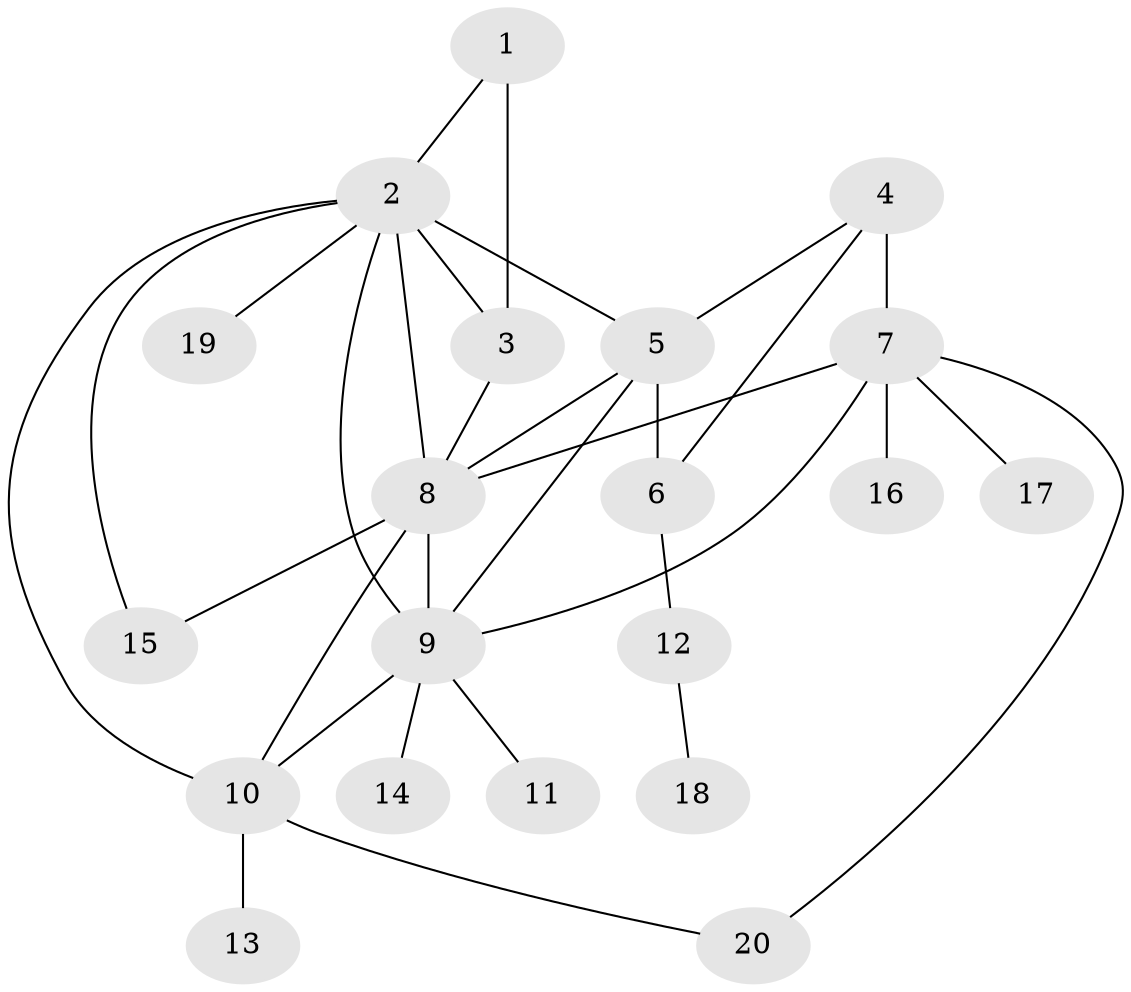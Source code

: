 // original degree distribution, {7: 0.015873015873015872, 8: 0.047619047619047616, 3: 0.14285714285714285, 5: 0.07936507936507936, 9: 0.015873015873015872, 11: 0.015873015873015872, 1: 0.49206349206349204, 2: 0.1746031746031746, 4: 0.015873015873015872}
// Generated by graph-tools (version 1.1) at 2025/52/03/04/25 22:52:46]
// undirected, 20 vertices, 31 edges
graph export_dot {
  node [color=gray90,style=filled];
  1;
  2;
  3;
  4;
  5;
  6;
  7;
  8;
  9;
  10;
  11;
  12;
  13;
  14;
  15;
  16;
  17;
  18;
  19;
  20;
  1 -- 2 [weight=1.0];
  1 -- 3 [weight=3.0];
  2 -- 3 [weight=2.0];
  2 -- 5 [weight=3.0];
  2 -- 8 [weight=2.0];
  2 -- 9 [weight=1.0];
  2 -- 10 [weight=2.0];
  2 -- 15 [weight=1.0];
  2 -- 19 [weight=1.0];
  3 -- 8 [weight=1.0];
  4 -- 5 [weight=1.0];
  4 -- 6 [weight=1.0];
  4 -- 7 [weight=3.0];
  5 -- 6 [weight=1.0];
  5 -- 8 [weight=1.0];
  5 -- 9 [weight=1.0];
  6 -- 12 [weight=1.0];
  7 -- 8 [weight=1.0];
  7 -- 9 [weight=1.0];
  7 -- 16 [weight=1.0];
  7 -- 17 [weight=1.0];
  7 -- 20 [weight=1.0];
  8 -- 9 [weight=2.0];
  8 -- 10 [weight=1.0];
  8 -- 15 [weight=1.0];
  9 -- 10 [weight=1.0];
  9 -- 11 [weight=1.0];
  9 -- 14 [weight=1.0];
  10 -- 13 [weight=1.0];
  10 -- 20 [weight=1.0];
  12 -- 18 [weight=1.0];
}
